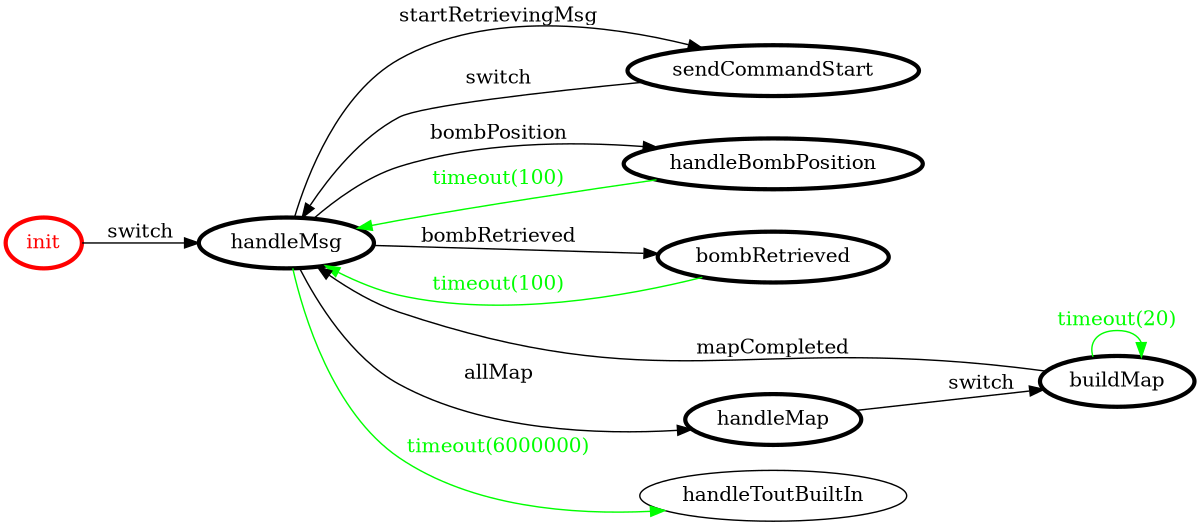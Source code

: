 /*
*
* A GraphViz DOT FSM description 
* Please use a GraphViz visualizer (like http://www.webgraphviz.com)
*  
*/

digraph finite_state_machine {
	rankdir=LR
	size="8,5"
	
	init [ color = red ][ fontcolor = red ][ penwidth = 3 ]
	sendCommandStart [ color = black ][ fontcolor = black ][ penwidth = 3 ]
	handleBombPosition [ color = black ][ fontcolor = black ][ penwidth = 3 ]
	handleMap [ color = black ][ fontcolor = black ][ penwidth = 3 ]
	bombRetrieved [ color = black ][ fontcolor = black ][ penwidth = 3 ]
	buildMap [ color = black ][ fontcolor = black ][ penwidth = 3 ]
	handleMsg [ color = black ][ fontcolor = black ][ penwidth = 3 ]
	
	handleBombPosition -> handleMsg [ label = "timeout(100)" ][ color = green ][ fontcolor = green ]
	buildMap -> handleMsg [ label = "mapCompleted" ][ color = black ][ fontcolor = black ]
	handleMsg -> handleBombPosition [ label = "bombPosition" ][ color = black ][ fontcolor = black ]
	init -> handleMsg [ label = "switch" ][ color = black ][ fontcolor = black ]
	handleMsg -> handleToutBuiltIn [ label = "timeout(6000000)" ][ color = green ][ fontcolor = green ]
	buildMap -> buildMap [ label = "timeout(20)" ][ color = green ][ fontcolor = green ]
	handleMsg -> handleMap [ label = "allMap" ][ color = black ][ fontcolor = black ]
	handleMsg -> sendCommandStart [ label = "startRetrievingMsg" ][ color = black ][ fontcolor = black ]
	bombRetrieved -> handleMsg [ label = "timeout(100)" ][ color = green ][ fontcolor = green ]
	handleMap -> buildMap [ label = "switch" ][ color = black ][ fontcolor = black ]
	sendCommandStart -> handleMsg [ label = "switch" ][ color = black ][ fontcolor = black ]
	handleMsg -> bombRetrieved [ label = "bombRetrieved" ][ color = black ][ fontcolor = black ]
}
